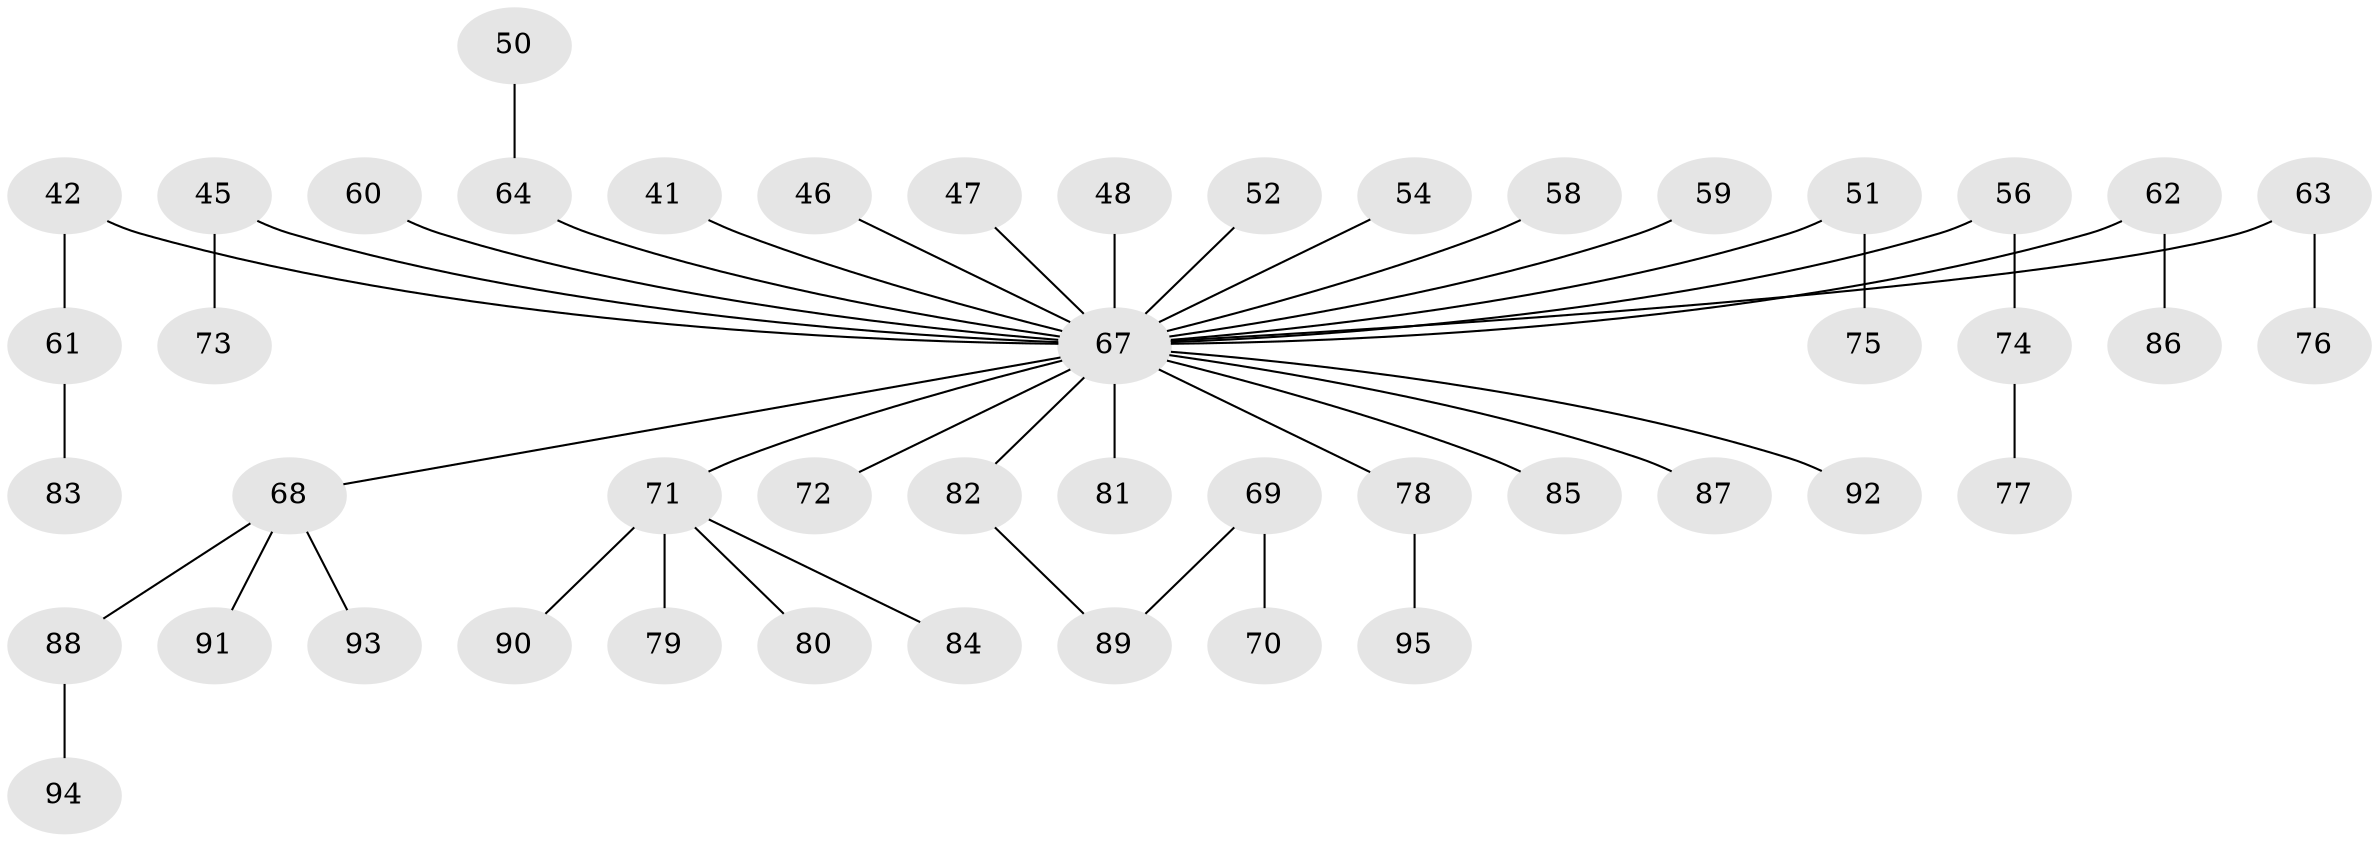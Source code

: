 // original degree distribution, {4: 0.09473684210526316, 7: 0.031578947368421054, 1: 0.47368421052631576, 2: 0.29473684210526313, 3: 0.10526315789473684}
// Generated by graph-tools (version 1.1) at 2025/52/03/09/25 04:52:37]
// undirected, 47 vertices, 46 edges
graph export_dot {
graph [start="1"]
  node [color=gray90,style=filled];
  41;
  42;
  45;
  46;
  47;
  48;
  50;
  51;
  52;
  54;
  56;
  58;
  59;
  60;
  61;
  62;
  63;
  64 [super="+34"];
  67 [super="+2+6+36+7+10+57+18+19+29+20+23+27+55+28+13+3+32+44+14+17+21+26+30+43+38+22+39"];
  68 [super="+66"];
  69;
  70;
  71 [super="+49"];
  72;
  73;
  74;
  75;
  76;
  77;
  78;
  79;
  80;
  81;
  82 [super="+37"];
  83;
  84;
  85;
  86;
  87;
  88;
  89 [super="+65"];
  90;
  91;
  92;
  93;
  94;
  95;
  41 -- 67;
  42 -- 61;
  42 -- 67;
  45 -- 73;
  45 -- 67;
  46 -- 67;
  47 -- 67;
  48 -- 67;
  50 -- 64;
  51 -- 75;
  51 -- 67;
  52 -- 67;
  54 -- 67;
  56 -- 74;
  56 -- 67;
  58 -- 67;
  59 -- 67;
  60 -- 67;
  61 -- 83;
  62 -- 86;
  62 -- 67;
  63 -- 76;
  63 -- 67;
  64 -- 67;
  67 -- 81;
  67 -- 82;
  67 -- 87;
  67 -- 92;
  67 -- 71;
  67 -- 72;
  67 -- 78;
  67 -- 68;
  67 -- 85;
  68 -- 88;
  68 -- 91;
  68 -- 93;
  69 -- 70;
  69 -- 89;
  71 -- 79;
  71 -- 90;
  71 -- 80;
  71 -- 84;
  74 -- 77;
  78 -- 95;
  82 -- 89;
  88 -- 94;
}
